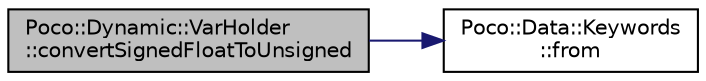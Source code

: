digraph "Poco::Dynamic::VarHolder::convertSignedFloatToUnsigned"
{
 // LATEX_PDF_SIZE
  edge [fontname="Helvetica",fontsize="10",labelfontname="Helvetica",labelfontsize="10"];
  node [fontname="Helvetica",fontsize="10",shape=record];
  rankdir="LR";
  Node1 [label="Poco::Dynamic::VarHolder\l::convertSignedFloatToUnsigned",height=0.2,width=0.4,color="black", fillcolor="grey75", style="filled", fontcolor="black",tooltip=" "];
  Node1 -> Node2 [color="midnightblue",fontsize="10",style="solid"];
  Node2 [label="Poco::Data::Keywords\l::from",height=0.2,width=0.4,color="black", fillcolor="white", style="filled",URL="$namespacePoco_1_1Data_1_1Keywords.html#a3f1911e049eaf83eedff1f8b25cdc09f",tooltip="Convenience function for creation of position."];
}
